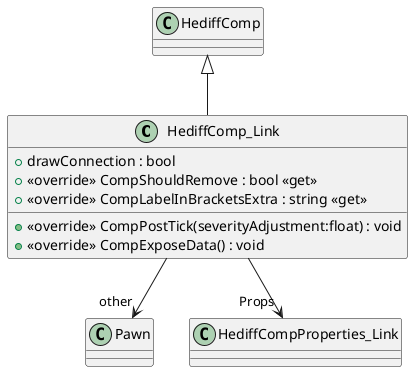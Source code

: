 @startuml
class HediffComp_Link {
    + drawConnection : bool
    + <<override>> CompShouldRemove : bool <<get>>
    + <<override>> CompLabelInBracketsExtra : string <<get>>
    + <<override>> CompPostTick(severityAdjustment:float) : void
    + <<override>> CompExposeData() : void
}
HediffComp <|-- HediffComp_Link
HediffComp_Link --> "other" Pawn
HediffComp_Link --> "Props" HediffCompProperties_Link
@enduml
